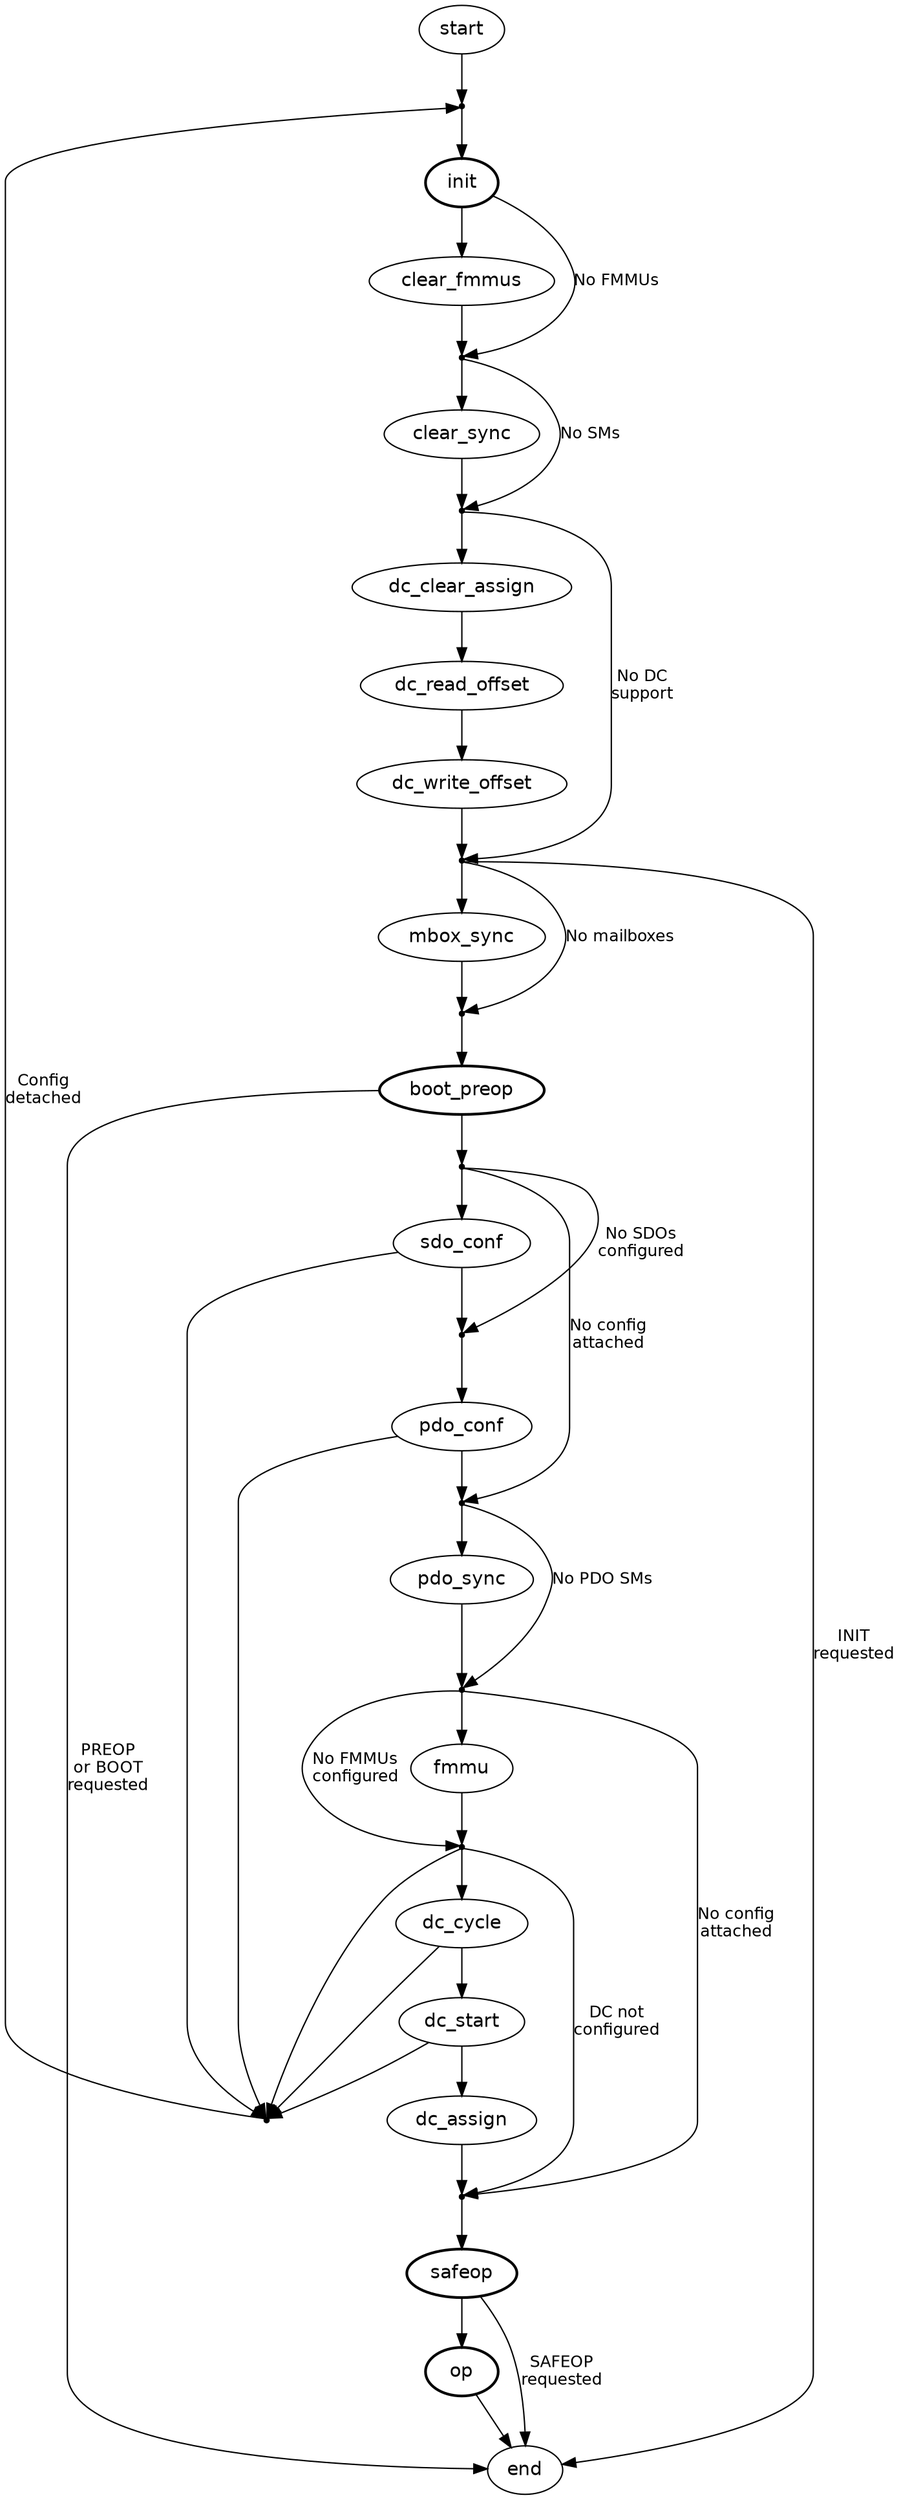 
/* $Id$ */

digraph slaveconf {
    node [fontname="Helvetica"]
    edge [fontname="Helvetica", fontsize="12"]

    start
    start -> enter_init [weight=10]

    enter_init [shape=point, label=""]
    enter_init -> init [weight=10]

    reconfigure [shape=point, label=""]
    reconfigure -> enter_init [label="Config\ndetached"]

    init [style="bold"]
    init -> enter_clear_sync [label="No FMMUs"]
    init -> clear_fmmus [weight=10]

    clear_fmmus
    clear_fmmus -> enter_clear_sync [weight=10]

    enter_clear_sync [shape=point, label=""]
    enter_clear_sync -> enter_dc_clear_assign [label="No SMs"]
    enter_clear_sync -> clear_sync [weight=10]

    clear_sync
    clear_sync -> enter_dc_clear_assign [weight=10]

    enter_dc_clear_assign [shape=point, label=""]
    enter_dc_clear_assign -> enter_mbox_sync [label="No DC\nsupport"]
    enter_dc_clear_assign -> dc_clear_assign [weight=10]

    dc_clear_assign
    dc_clear_assign -> dc_read_offset [weight=10]

    dc_read_offset
    dc_read_offset -> dc_write_offset [weight=10]

    dc_write_offset
    dc_write_offset -> enter_mbox_sync [weight=10]

    enter_mbox_sync [shape=point, label=""]
    enter_mbox_sync -> end [label="INIT\nrequested"]
    enter_mbox_sync -> enter_boot_preop [label="No mailboxes"]
    enter_mbox_sync -> mbox_sync [weight=10]

    mbox_sync
    mbox_sync -> enter_boot_preop [weight=10]

    enter_boot_preop [shape=point, label=""]
    enter_boot_preop -> boot_preop [weight=10]

    boot_preop [style="bold"]
    boot_preop -> end [label="PREOP\nor BOOT\nrequested"]
    boot_preop -> enter_sdo_conf [weight=10]

    enter_sdo_conf [shape=point, label=""]
    enter_sdo_conf -> enter_pdo_sync [label="No config\nattached"]
    enter_sdo_conf -> enter_pdo_conf [label="No SDOs\nconfigured"]
    enter_sdo_conf -> sdo_conf [weight=10]

    sdo_conf
    sdo_conf -> reconfigure
    sdo_conf -> enter_pdo_conf [weight=10]

    enter_pdo_conf [shape=point, label=""]
    enter_pdo_conf -> pdo_conf [weight=10]

    pdo_conf
    pdo_conf -> reconfigure
    pdo_conf -> enter_pdo_sync [weight=10]

    enter_pdo_sync [shape=point, label=""]
    enter_pdo_sync -> enter_fmmu [label="No PDO SMs"]
    enter_pdo_sync -> pdo_sync [weight=10]

    pdo_sync
    pdo_sync -> enter_fmmu [weight=10]

    enter_fmmu [shape=point,label=""]
    enter_fmmu -> enter_safeop [label="No config\nattached"]
    enter_fmmu -> enter_dc_cycle [label="No FMMUs\nconfigured"]
    enter_fmmu -> fmmu [weight=10]

    fmmu
    fmmu -> enter_dc_cycle [weight=10]

    enter_dc_cycle [shape=point,label=""]
    enter_dc_cycle -> reconfigure
    enter_dc_cycle -> dc_cycle [weight=10]
    enter_dc_cycle -> enter_safeop [label="DC not\nconfigured"]

    dc_cycle
    dc_cycle -> reconfigure
    dc_cycle -> dc_start [weight=10]

    dc_start
    dc_start -> reconfigure
    dc_start -> dc_assign [weight=10]

    dc_assign
    dc_assign -> enter_safeop [weight=10]

    enter_safeop [shape=point,label=""]
    enter_safeop -> safeop [weight=10]

    safeop [style="bold"]
    safeop -> end [label="SAFEOP\nrequested"]
    safeop -> op [weight=10]

    op [style="bold"]
    op -> end

    end
}
